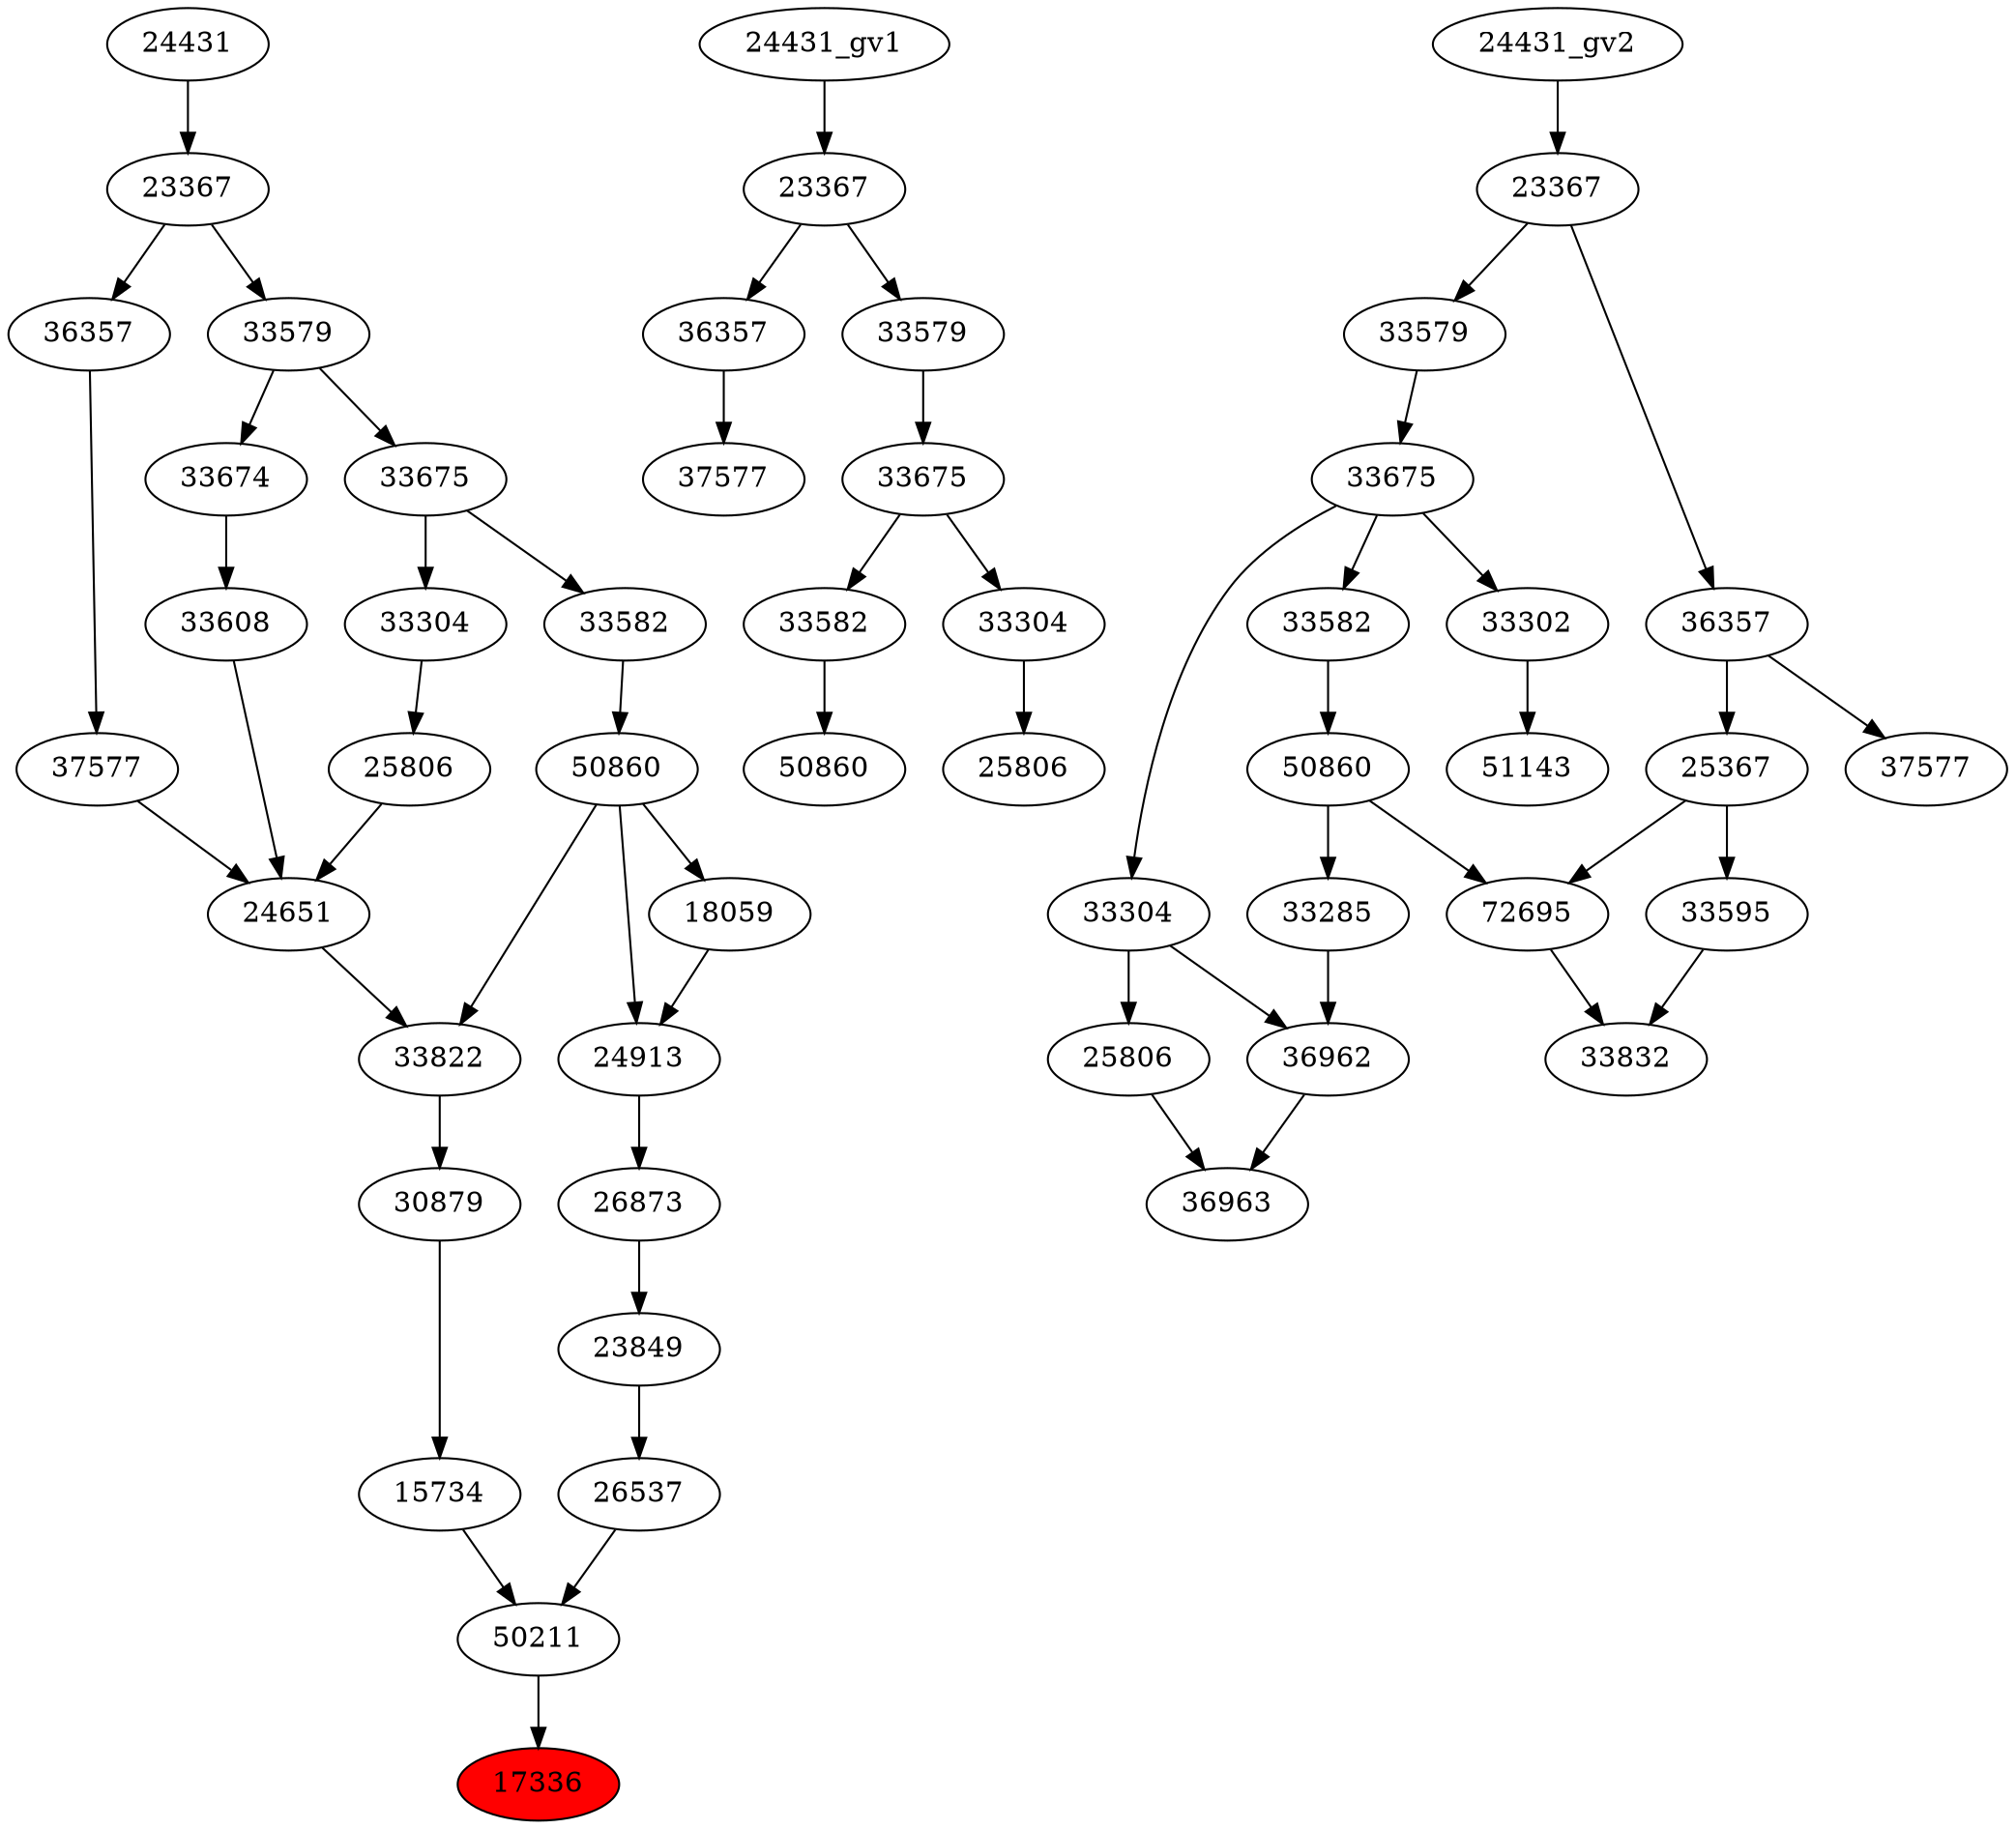 strict digraph root {
	node [label="\N"];
	{
		node [fillcolor="",
			label="\N",
			style=""
		];
		17336		 [fillcolor=red,
			label=17336,
			style=filled];
		50211		 [label=50211];
		50211 -> 17336;
		15734		 [label=15734];
		15734 -> 50211;
		26537		 [label=26537];
		26537 -> 50211;
		30879		 [label=30879];
		30879 -> 15734;
		23849		 [label=23849];
		23849 -> 26537;
		33822		 [label=33822];
		33822 -> 30879;
		26873		 [label=26873];
		26873 -> 23849;
		24651		 [label=24651];
		24651 -> 33822;
		50860		 [label=50860];
		50860 -> 33822;
		24913		 [label=24913];
		50860 -> 24913;
		18059		 [label=18059];
		50860 -> 18059;
		24913 -> 26873;
		25806		 [label=25806];
		25806 -> 24651;
		33608		 [label=33608];
		33608 -> 24651;
		37577		 [label=37577];
		37577 -> 24651;
		33582		 [label=33582];
		33582 -> 50860;
		18059 -> 24913;
		33304		 [label=33304];
		33304 -> 25806;
		33674		 [label=33674];
		33674 -> 33608;
		36357		 [label=36357];
		36357 -> 37577;
		33675		 [label=33675];
		33675 -> 33582;
		33675 -> 33304;
		33579		 [label=33579];
		33579 -> 33674;
		33579 -> 33675;
		23367		 [label=23367];
		23367 -> 36357;
		23367 -> 33579;
		24431		 [label=24431];
		24431 -> 23367;
	}
	{
		node [label="\N"];
		"50860_gv1"		 [label=50860];
		"33582_gv1"		 [label=33582];
		"33582_gv1" -> "50860_gv1";
		"25806_gv1"		 [label=25806];
		"33304_gv1"		 [label=33304];
		"33304_gv1" -> "25806_gv1";
		"37577_gv1"		 [label=37577];
		"36357_gv1"		 [label=36357];
		"36357_gv1" -> "37577_gv1";
		"33675_gv1"		 [label=33675];
		"33675_gv1" -> "33582_gv1";
		"33675_gv1" -> "33304_gv1";
		"23367_gv1"		 [label=23367];
		"23367_gv1" -> "36357_gv1";
		"33579_gv1"		 [label=33579];
		"23367_gv1" -> "33579_gv1";
		"33579_gv1" -> "33675_gv1";
		"24431_gv1" -> "23367_gv1";
	}
	{
		node [label="\N"];
		51143		 [label=51143];
		33302		 [label=33302];
		33302 -> 51143;
		33285		 [label=33285];
		36962		 [label=36962];
		33285 -> 36962;
		"50860_gv2"		 [label=50860];
		"50860_gv2" -> 33285;
		72695		 [label=72695];
		"50860_gv2" -> 72695;
		"33582_gv2"		 [label=33582];
		"33582_gv2" -> "50860_gv2";
		"33675_gv2"		 [label=33675];
		"33675_gv2" -> 33302;
		"33675_gv2" -> "33582_gv2";
		"33304_gv2"		 [label=33304];
		"33675_gv2" -> "33304_gv2";
		"33579_gv2"		 [label=33579];
		"33579_gv2" -> "33675_gv2";
		33832		 [label=33832];
		72695 -> 33832;
		33595		 [label=33595];
		33595 -> 33832;
		"37577_gv2"		 [label=37577];
		"36357_gv2"		 [label=36357];
		"36357_gv2" -> "37577_gv2";
		25367		 [label=25367];
		"36357_gv2" -> 25367;
		"23367_gv2"		 [label=23367];
		"23367_gv2" -> "33579_gv2";
		"23367_gv2" -> "36357_gv2";
		25367 -> 72695;
		25367 -> 33595;
		"24431_gv2" -> "23367_gv2";
		36963		 [label=36963];
		36962 -> 36963;
		"25806_gv2"		 [label=25806];
		"25806_gv2" -> 36963;
		"33304_gv2" -> 36962;
		"33304_gv2" -> "25806_gv2";
	}
}
